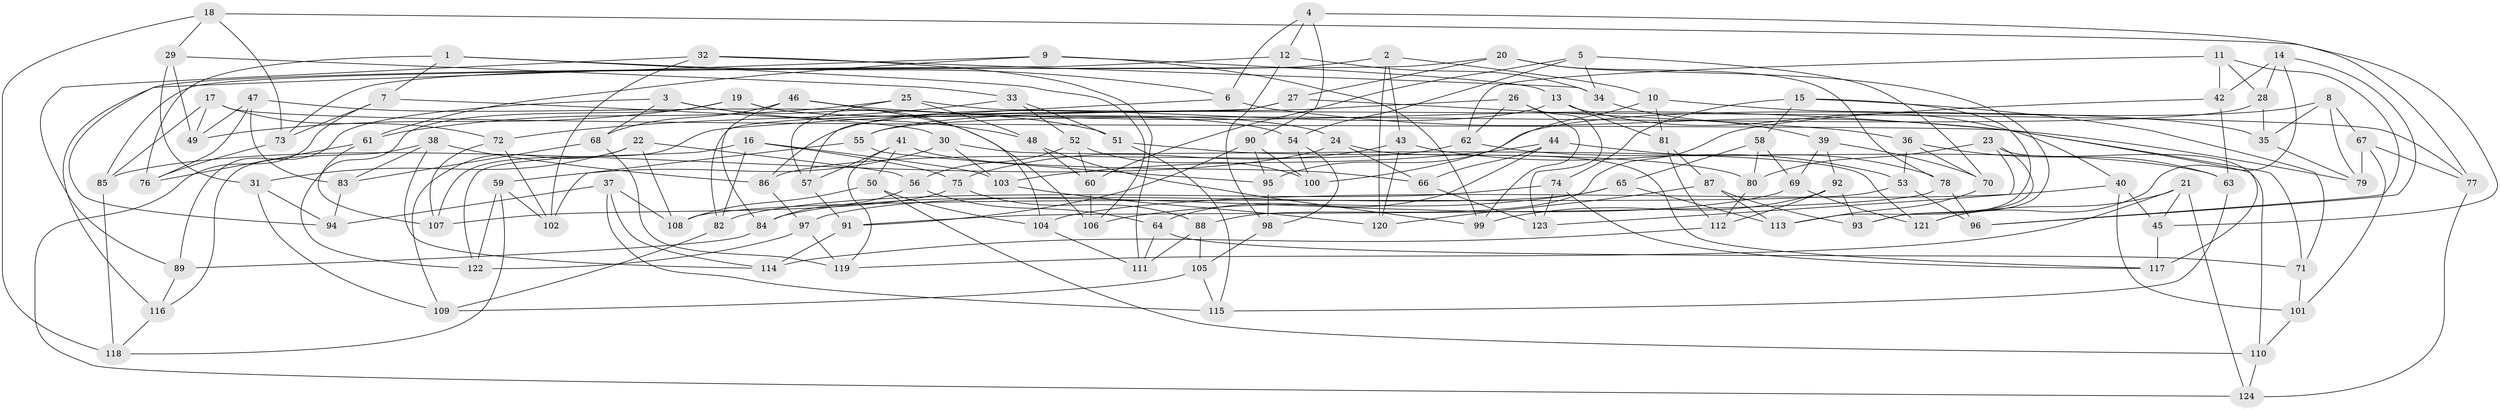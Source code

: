 // coarse degree distribution, {4: 0.4375, 6: 0.5125, 5: 0.0375, 3: 0.0125}
// Generated by graph-tools (version 1.1) at 2025/42/03/06/25 10:42:25]
// undirected, 124 vertices, 248 edges
graph export_dot {
graph [start="1"]
  node [color=gray90,style=filled];
  1;
  2;
  3;
  4;
  5;
  6;
  7;
  8;
  9;
  10;
  11;
  12;
  13;
  14;
  15;
  16;
  17;
  18;
  19;
  20;
  21;
  22;
  23;
  24;
  25;
  26;
  27;
  28;
  29;
  30;
  31;
  32;
  33;
  34;
  35;
  36;
  37;
  38;
  39;
  40;
  41;
  42;
  43;
  44;
  45;
  46;
  47;
  48;
  49;
  50;
  51;
  52;
  53;
  54;
  55;
  56;
  57;
  58;
  59;
  60;
  61;
  62;
  63;
  64;
  65;
  66;
  67;
  68;
  69;
  70;
  71;
  72;
  73;
  74;
  75;
  76;
  77;
  78;
  79;
  80;
  81;
  82;
  83;
  84;
  85;
  86;
  87;
  88;
  89;
  90;
  91;
  92;
  93;
  94;
  95;
  96;
  97;
  98;
  99;
  100;
  101;
  102;
  103;
  104;
  105;
  106;
  107;
  108;
  109;
  110;
  111;
  112;
  113;
  114;
  115;
  116;
  117;
  118;
  119;
  120;
  121;
  122;
  123;
  124;
  1 -- 76;
  1 -- 7;
  1 -- 6;
  1 -- 106;
  2 -- 73;
  2 -- 120;
  2 -- 43;
  2 -- 10;
  3 -- 68;
  3 -- 48;
  3 -- 89;
  3 -- 106;
  4 -- 6;
  4 -- 77;
  4 -- 90;
  4 -- 12;
  5 -- 54;
  5 -- 70;
  5 -- 34;
  5 -- 60;
  6 -- 117;
  6 -- 107;
  7 -- 124;
  7 -- 73;
  7 -- 30;
  8 -- 35;
  8 -- 95;
  8 -- 79;
  8 -- 67;
  9 -- 99;
  9 -- 94;
  9 -- 13;
  9 -- 61;
  10 -- 100;
  10 -- 35;
  10 -- 81;
  11 -- 28;
  11 -- 96;
  11 -- 62;
  11 -- 42;
  12 -- 116;
  12 -- 98;
  12 -- 34;
  13 -- 81;
  13 -- 86;
  13 -- 40;
  14 -- 42;
  14 -- 96;
  14 -- 121;
  14 -- 28;
  15 -- 58;
  15 -- 71;
  15 -- 113;
  15 -- 74;
  16 -- 122;
  16 -- 75;
  16 -- 82;
  16 -- 103;
  17 -- 85;
  17 -- 49;
  17 -- 72;
  17 -- 79;
  18 -- 45;
  18 -- 118;
  18 -- 73;
  18 -- 29;
  19 -- 122;
  19 -- 24;
  19 -- 49;
  19 -- 54;
  20 -- 27;
  20 -- 93;
  20 -- 78;
  20 -- 85;
  21 -- 119;
  21 -- 121;
  21 -- 124;
  21 -- 45;
  22 -- 31;
  22 -- 56;
  22 -- 108;
  22 -- 109;
  23 -- 110;
  23 -- 80;
  23 -- 93;
  23 -- 123;
  24 -- 117;
  24 -- 66;
  24 -- 85;
  25 -- 77;
  25 -- 57;
  25 -- 48;
  25 -- 61;
  26 -- 123;
  26 -- 62;
  26 -- 99;
  26 -- 55;
  27 -- 57;
  27 -- 36;
  27 -- 82;
  28 -- 55;
  28 -- 35;
  29 -- 33;
  29 -- 31;
  29 -- 49;
  30 -- 121;
  30 -- 59;
  30 -- 103;
  31 -- 94;
  31 -- 109;
  32 -- 111;
  32 -- 89;
  32 -- 34;
  32 -- 102;
  33 -- 52;
  33 -- 72;
  33 -- 51;
  34 -- 39;
  35 -- 79;
  36 -- 63;
  36 -- 70;
  36 -- 53;
  37 -- 108;
  37 -- 94;
  37 -- 115;
  37 -- 114;
  38 -- 114;
  38 -- 86;
  38 -- 83;
  38 -- 116;
  39 -- 70;
  39 -- 92;
  39 -- 69;
  40 -- 104;
  40 -- 101;
  40 -- 45;
  41 -- 119;
  41 -- 57;
  41 -- 50;
  41 -- 66;
  42 -- 88;
  42 -- 63;
  43 -- 120;
  43 -- 75;
  43 -- 53;
  44 -- 64;
  44 -- 78;
  44 -- 66;
  44 -- 103;
  45 -- 117;
  46 -- 71;
  46 -- 104;
  46 -- 84;
  46 -- 68;
  47 -- 83;
  47 -- 76;
  47 -- 51;
  47 -- 49;
  48 -- 99;
  48 -- 60;
  50 -- 110;
  50 -- 104;
  50 -- 108;
  51 -- 80;
  51 -- 115;
  52 -- 100;
  52 -- 56;
  52 -- 60;
  53 -- 108;
  53 -- 96;
  54 -- 100;
  54 -- 98;
  55 -- 102;
  55 -- 95;
  56 -- 64;
  56 -- 84;
  57 -- 91;
  58 -- 65;
  58 -- 69;
  58 -- 80;
  59 -- 122;
  59 -- 102;
  59 -- 118;
  60 -- 106;
  61 -- 107;
  61 -- 76;
  62 -- 86;
  62 -- 63;
  63 -- 115;
  64 -- 111;
  64 -- 71;
  65 -- 97;
  65 -- 113;
  65 -- 106;
  66 -- 123;
  67 -- 77;
  67 -- 79;
  67 -- 101;
  68 -- 119;
  68 -- 83;
  69 -- 84;
  69 -- 121;
  70 -- 113;
  71 -- 101;
  72 -- 102;
  72 -- 107;
  73 -- 76;
  74 -- 123;
  74 -- 117;
  74 -- 82;
  75 -- 107;
  75 -- 88;
  77 -- 124;
  78 -- 91;
  78 -- 96;
  80 -- 112;
  81 -- 87;
  81 -- 112;
  82 -- 109;
  83 -- 94;
  84 -- 89;
  85 -- 118;
  86 -- 97;
  87 -- 93;
  87 -- 120;
  87 -- 113;
  88 -- 105;
  88 -- 111;
  89 -- 116;
  90 -- 91;
  90 -- 95;
  90 -- 100;
  91 -- 114;
  92 -- 112;
  92 -- 93;
  92 -- 99;
  95 -- 98;
  97 -- 119;
  97 -- 122;
  98 -- 105;
  101 -- 110;
  103 -- 120;
  104 -- 111;
  105 -- 109;
  105 -- 115;
  110 -- 124;
  112 -- 114;
  116 -- 118;
}
